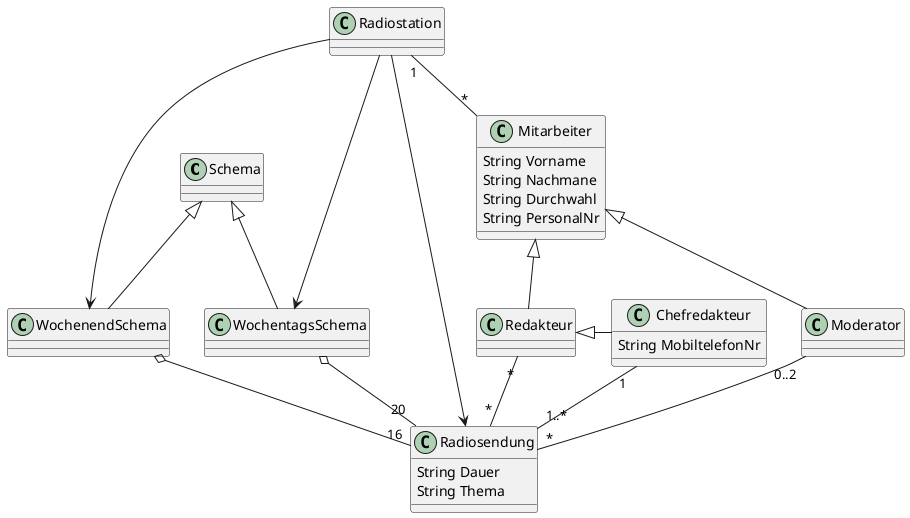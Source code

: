@startuml
'https://plantuml.com/class-diagram

Schema <|-- WochenendSchema
Schema <|-- WochentagsSchema
Mitarbeiter <|-- Moderator
Mitarbeiter <|-- Redakteur
Redakteur <|- Chefredakteur
Radiostation "1" -- "*" Mitarbeiter
Moderator "0..2" -- "*" Radiosendung
WochenendSchema o-- "16" Radiosendung
WochentagsSchema o-- "20" Radiosendung
Redakteur "*" -- "*" Radiosendung
Chefredakteur "1" -- "1..*" Radiosendung
Radiostation -> WochenendSchema
Radiostation -> WochentagsSchema
Radiostation -> Radiosendung


class Mitarbeiter   {
String Vorname
String Nachmane
String Durchwahl
String PersonalNr
}

class Redakteur {
}

class Chefredakteur {
String MobiltelefonNr
}

class Moderator {
}

class Radiostation  {
}

class Schema    {
}

class WochenendSchema   {
}

class WochentagsSchema  {
}

class Radiosendung  {
String Dauer
String Thema
}

@enduml